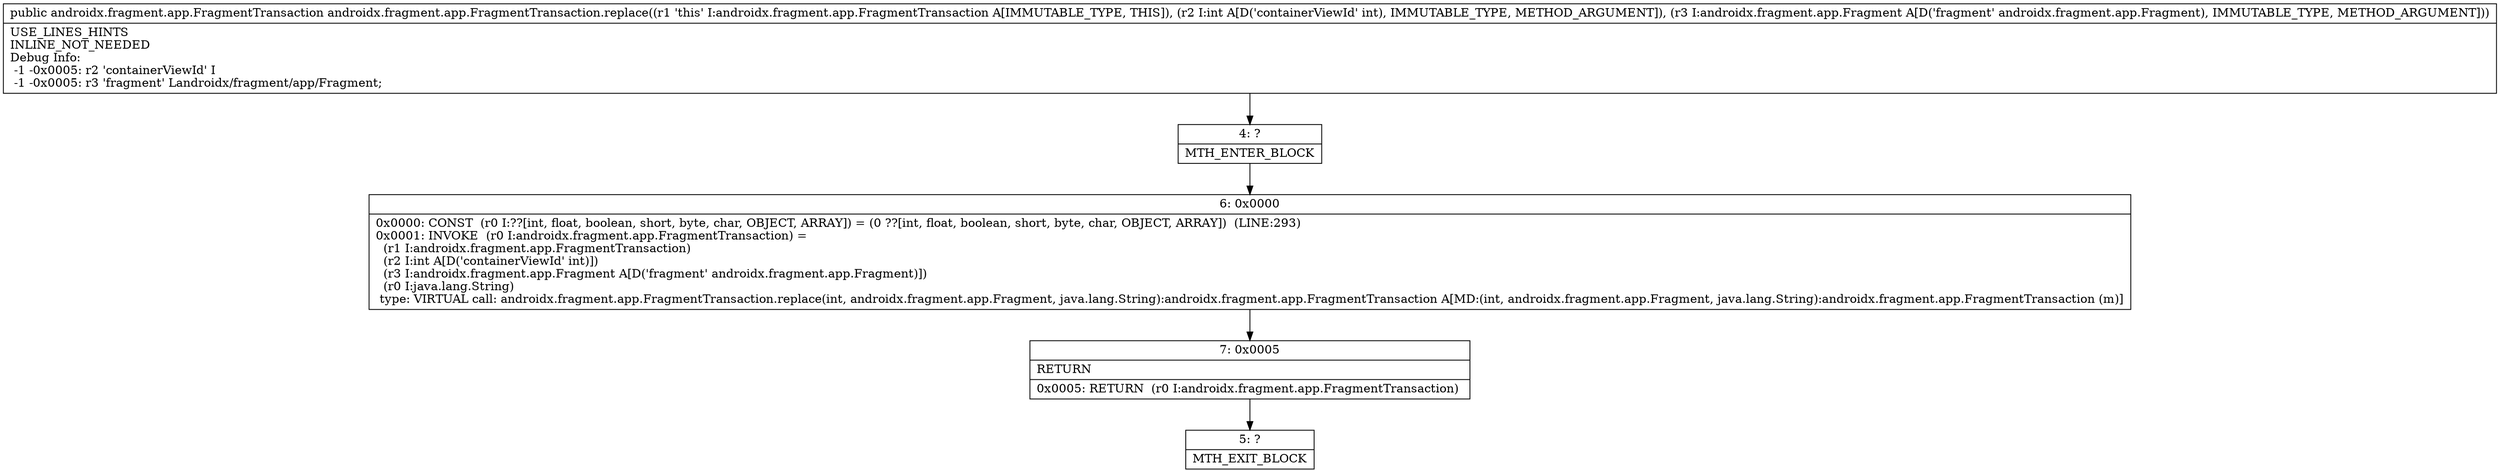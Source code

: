 digraph "CFG forandroidx.fragment.app.FragmentTransaction.replace(ILandroidx\/fragment\/app\/Fragment;)Landroidx\/fragment\/app\/FragmentTransaction;" {
Node_4 [shape=record,label="{4\:\ ?|MTH_ENTER_BLOCK\l}"];
Node_6 [shape=record,label="{6\:\ 0x0000|0x0000: CONST  (r0 I:??[int, float, boolean, short, byte, char, OBJECT, ARRAY]) = (0 ??[int, float, boolean, short, byte, char, OBJECT, ARRAY])  (LINE:293)\l0x0001: INVOKE  (r0 I:androidx.fragment.app.FragmentTransaction) = \l  (r1 I:androidx.fragment.app.FragmentTransaction)\l  (r2 I:int A[D('containerViewId' int)])\l  (r3 I:androidx.fragment.app.Fragment A[D('fragment' androidx.fragment.app.Fragment)])\l  (r0 I:java.lang.String)\l type: VIRTUAL call: androidx.fragment.app.FragmentTransaction.replace(int, androidx.fragment.app.Fragment, java.lang.String):androidx.fragment.app.FragmentTransaction A[MD:(int, androidx.fragment.app.Fragment, java.lang.String):androidx.fragment.app.FragmentTransaction (m)]\l}"];
Node_7 [shape=record,label="{7\:\ 0x0005|RETURN\l|0x0005: RETURN  (r0 I:androidx.fragment.app.FragmentTransaction) \l}"];
Node_5 [shape=record,label="{5\:\ ?|MTH_EXIT_BLOCK\l}"];
MethodNode[shape=record,label="{public androidx.fragment.app.FragmentTransaction androidx.fragment.app.FragmentTransaction.replace((r1 'this' I:androidx.fragment.app.FragmentTransaction A[IMMUTABLE_TYPE, THIS]), (r2 I:int A[D('containerViewId' int), IMMUTABLE_TYPE, METHOD_ARGUMENT]), (r3 I:androidx.fragment.app.Fragment A[D('fragment' androidx.fragment.app.Fragment), IMMUTABLE_TYPE, METHOD_ARGUMENT]))  | USE_LINES_HINTS\lINLINE_NOT_NEEDED\lDebug Info:\l  \-1 \-0x0005: r2 'containerViewId' I\l  \-1 \-0x0005: r3 'fragment' Landroidx\/fragment\/app\/Fragment;\l}"];
MethodNode -> Node_4;Node_4 -> Node_6;
Node_6 -> Node_7;
Node_7 -> Node_5;
}

